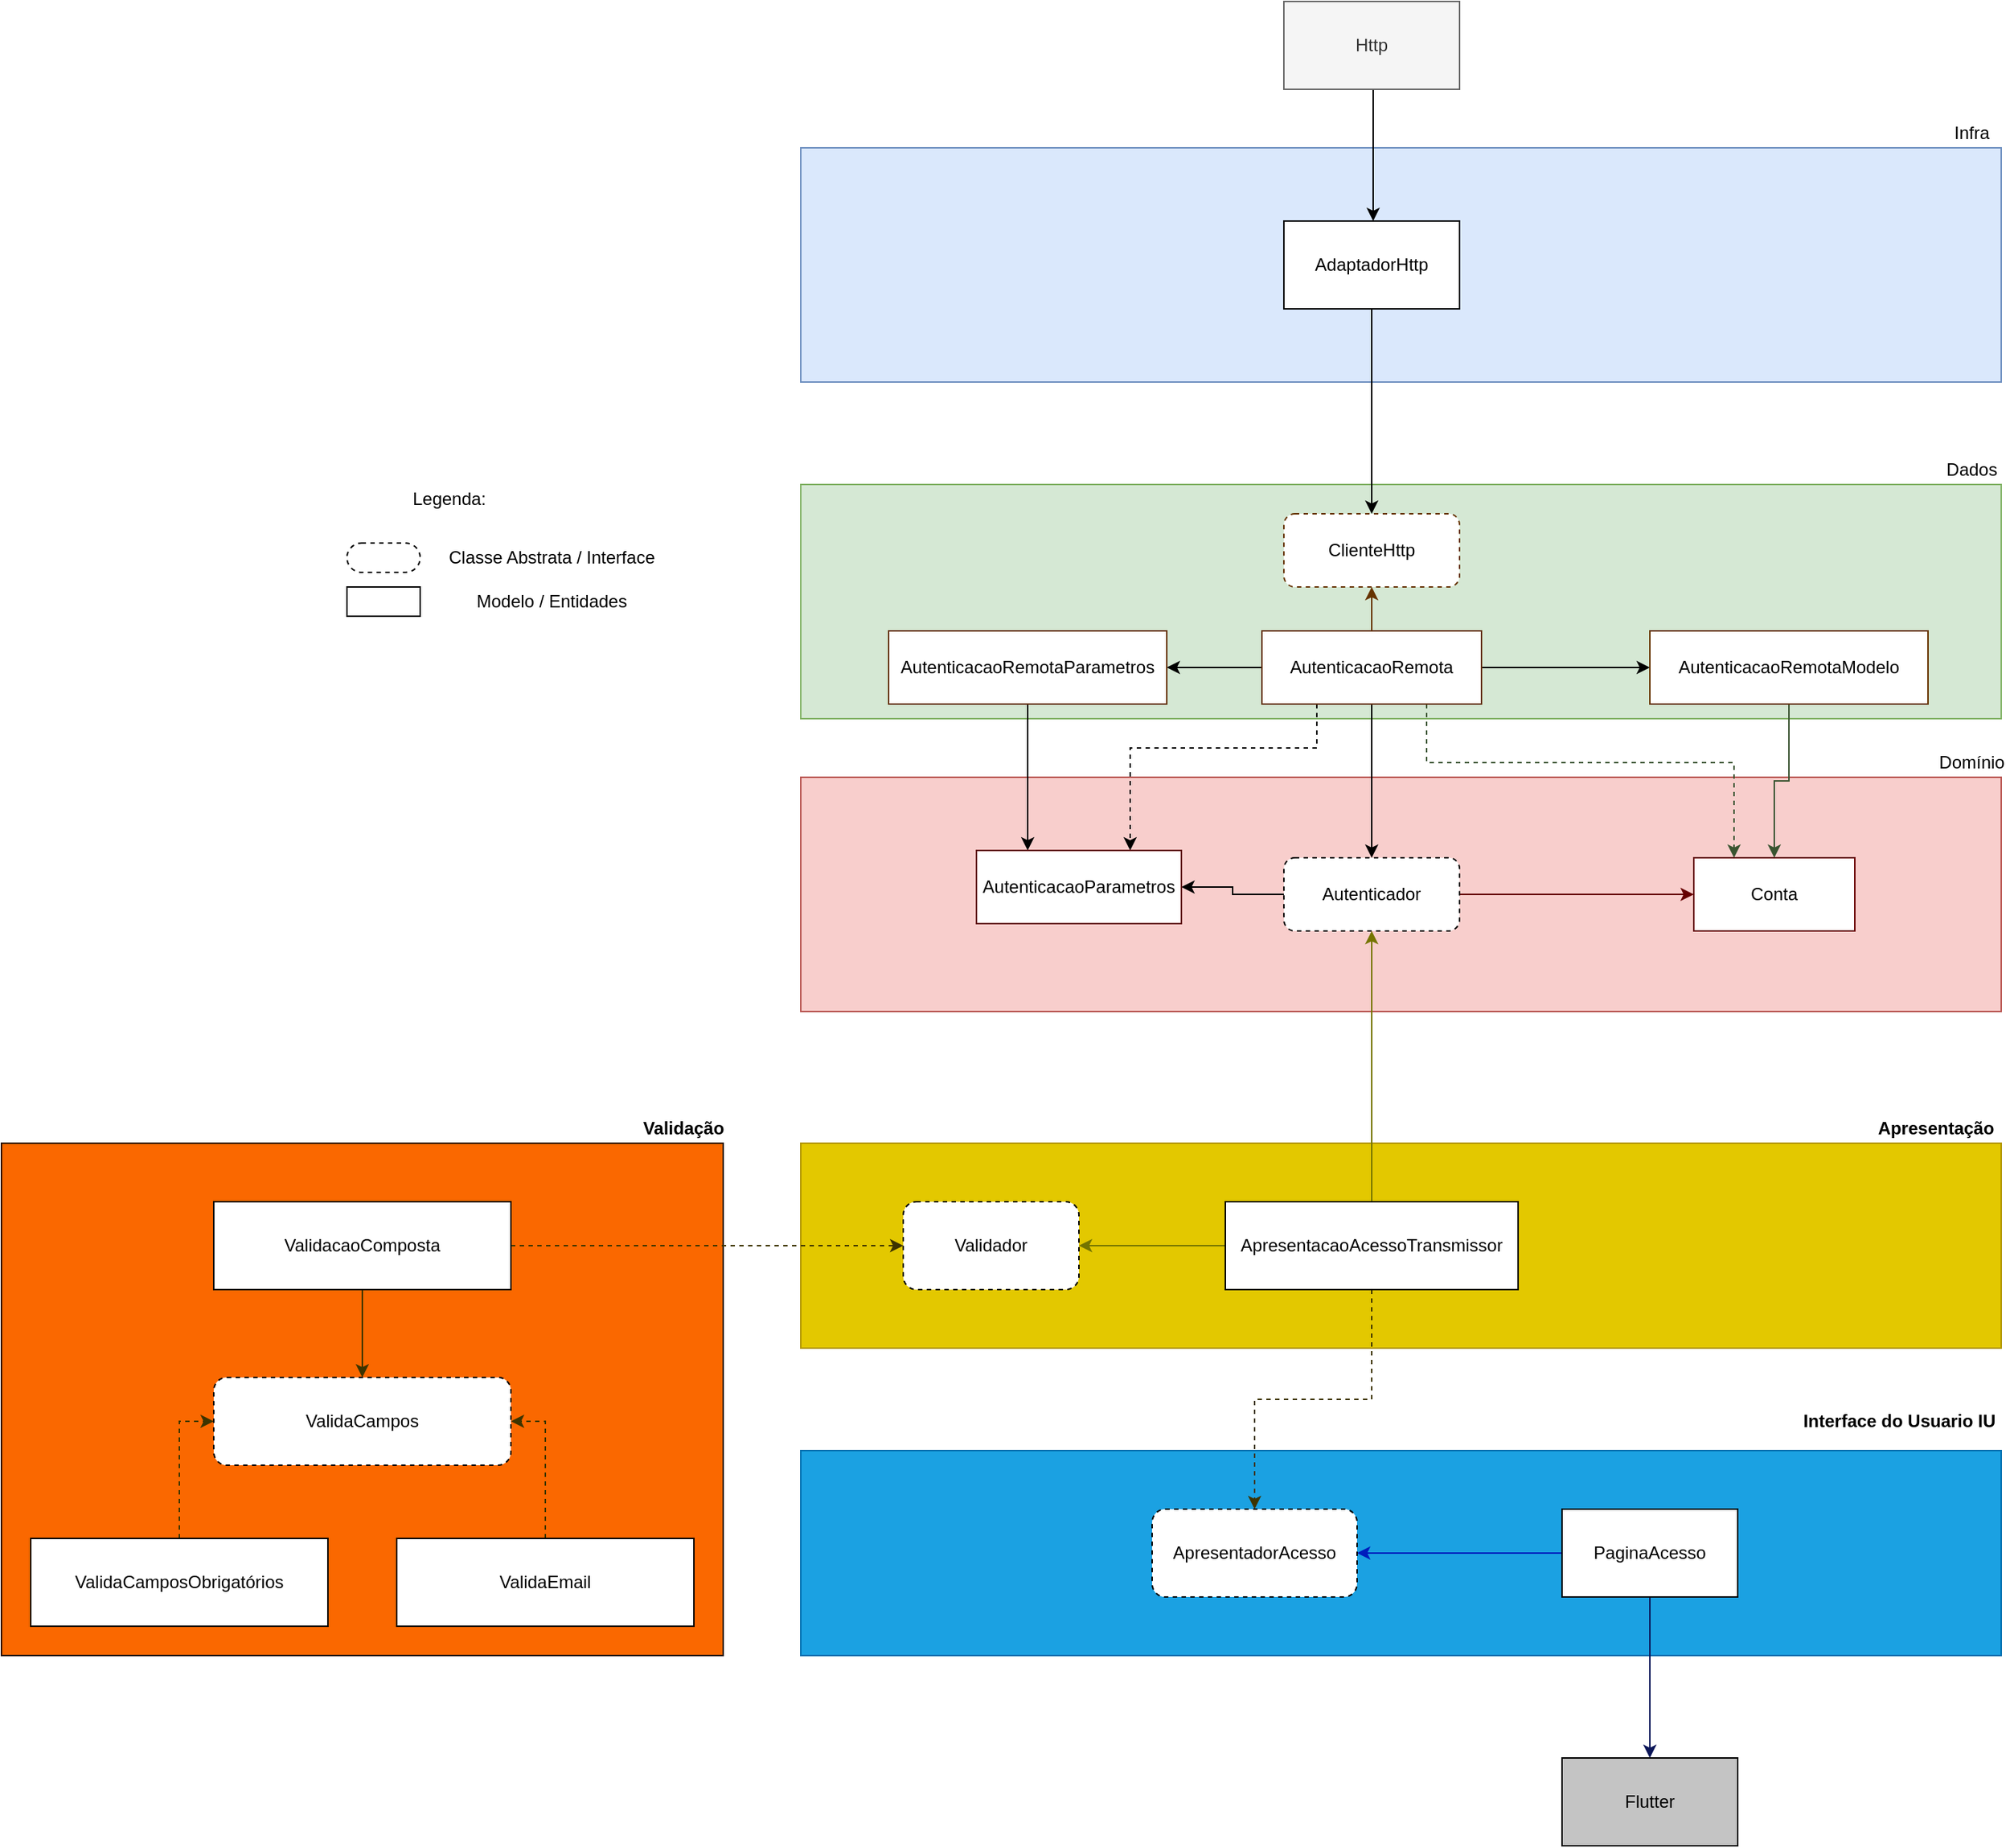 <mxfile version="14.9.6" type="device" pages="2"><diagram id="-bbJJGRPxOJt1-t5jsVp" name="Acesso"><mxGraphModel dx="2040" dy="1133" grid="0" gridSize="10" guides="1" tooltips="1" connect="1" arrows="1" fold="1" page="0" pageScale="1" pageWidth="827" pageHeight="1169" background="#FFFFFF" math="0" shadow="0"><root><mxCell id="0"/><mxCell id="1" parent="0"/><mxCell id="5rnnDhxkC4u2PqNywNhu-6" value="" style="whiteSpace=wrap;html=1;rounded=0;fontSize=12;fillColor=#fa6800;fontColor=#000000;perimeterSpacing=1;strokeColor=#2B0C00;labelBorderColor=#000000;" vertex="1" parent="1"><mxGeometry x="-536" y="440" width="493" height="350" as="geometry"/></mxCell><mxCell id="UwhH6ctMZS8l2nbzUYeM-2" value="" style="rounded=0;whiteSpace=wrap;html=1;fillColor=#f8cecc;strokeColor=#b85450;labelBorderColor=none;" parent="1" vertex="1"><mxGeometry x="10" y="190" width="820" height="160" as="geometry"/></mxCell><mxCell id="UwhH6ctMZS8l2nbzUYeM-15" value="" style="edgeStyle=orthogonalEdgeStyle;rounded=0;orthogonalLoop=1;jettySize=auto;html=1;fillColor=#f8cecc;strokeColor=#660000;" parent="1" source="UwhH6ctMZS8l2nbzUYeM-1" target="UwhH6ctMZS8l2nbzUYeM-10" edge="1"><mxGeometry relative="1" as="geometry"/></mxCell><mxCell id="7zhD6zq6-r8EvPoiKC4T-30" value="" style="edgeStyle=orthogonalEdgeStyle;rounded=0;orthogonalLoop=1;jettySize=auto;html=1;" parent="1" source="UwhH6ctMZS8l2nbzUYeM-1" target="7zhD6zq6-r8EvPoiKC4T-16" edge="1"><mxGeometry relative="1" as="geometry"/></mxCell><mxCell id="UwhH6ctMZS8l2nbzUYeM-1" value="Autenticador" style="rounded=1;whiteSpace=wrap;html=1;dashed=1;" parent="1" vertex="1"><mxGeometry x="340" y="245" width="120" height="50" as="geometry"/></mxCell><mxCell id="UwhH6ctMZS8l2nbzUYeM-3" value="Domínio" style="text;html=1;strokeColor=none;fillColor=none;align=center;verticalAlign=middle;whiteSpace=wrap;rounded=0;" parent="1" vertex="1"><mxGeometry x="790" y="170" width="40" height="20" as="geometry"/></mxCell><mxCell id="UwhH6ctMZS8l2nbzUYeM-5" value="Classe Abstrata / Interface" style="text;html=1;strokeColor=none;fillColor=none;align=center;verticalAlign=middle;whiteSpace=wrap;rounded=0;" parent="1" vertex="1"><mxGeometry x="-250" y="40" width="180" as="geometry"/></mxCell><mxCell id="UwhH6ctMZS8l2nbzUYeM-7" value="Legenda:" style="text;html=1;strokeColor=none;fillColor=none;align=center;verticalAlign=middle;whiteSpace=wrap;rounded=0;" parent="1" vertex="1"><mxGeometry x="-250" y="-10" width="40" height="20" as="geometry"/></mxCell><mxCell id="UwhH6ctMZS8l2nbzUYeM-8" value="" style="rounded=1;whiteSpace=wrap;html=1;dashed=1;arcSize=50;" parent="1" vertex="1"><mxGeometry x="-300" y="30" width="50" height="20" as="geometry"/></mxCell><mxCell id="UwhH6ctMZS8l2nbzUYeM-10" value="Conta" style="rounded=0;whiteSpace=wrap;html=1;strokeColor=#660000;" parent="1" vertex="1"><mxGeometry x="620" y="245" width="110" height="50" as="geometry"/></mxCell><mxCell id="UwhH6ctMZS8l2nbzUYeM-12" value="" style="rounded=0;whiteSpace=wrap;html=1;arcSize=50;" parent="1" vertex="1"><mxGeometry x="-300" y="60" width="50" height="20" as="geometry"/></mxCell><mxCell id="UwhH6ctMZS8l2nbzUYeM-13" value="Modelo / Entidades" style="text;html=1;strokeColor=none;fillColor=none;align=center;verticalAlign=middle;whiteSpace=wrap;rounded=0;" parent="1" vertex="1"><mxGeometry x="-250" y="70" width="180" as="geometry"/></mxCell><mxCell id="UwhH6ctMZS8l2nbzUYeM-19" value="" style="rounded=0;whiteSpace=wrap;html=1;fillColor=#d5e8d4;strokeColor=#82b366;" parent="1" vertex="1"><mxGeometry x="10" y="-10" width="820" height="160" as="geometry"/></mxCell><mxCell id="UwhH6ctMZS8l2nbzUYeM-22" value="Dados" style="text;html=1;strokeColor=none;fillColor=none;align=center;verticalAlign=middle;whiteSpace=wrap;rounded=0;" parent="1" vertex="1"><mxGeometry x="790" y="-30" width="40" height="20" as="geometry"/></mxCell><mxCell id="UwhH6ctMZS8l2nbzUYeM-42" style="edgeStyle=orthogonalEdgeStyle;rounded=0;orthogonalLoop=1;jettySize=auto;html=1;exitX=0.5;exitY=0;exitDx=0;exitDy=0;entryX=0.5;entryY=1;entryDx=0;entryDy=0;strokeColor=#663300;" parent="1" source="UwhH6ctMZS8l2nbzUYeM-23" target="UwhH6ctMZS8l2nbzUYeM-38" edge="1"><mxGeometry relative="1" as="geometry"/></mxCell><mxCell id="7zhD6zq6-r8EvPoiKC4T-9" style="edgeStyle=orthogonalEdgeStyle;rounded=0;orthogonalLoop=1;jettySize=auto;html=1;" parent="1" source="UwhH6ctMZS8l2nbzUYeM-23" target="7zhD6zq6-r8EvPoiKC4T-3" edge="1"><mxGeometry relative="1" as="geometry"/></mxCell><mxCell id="7zhD6zq6-r8EvPoiKC4T-13" style="edgeStyle=orthogonalEdgeStyle;rounded=0;orthogonalLoop=1;jettySize=auto;html=1;" parent="1" source="UwhH6ctMZS8l2nbzUYeM-23" target="7zhD6zq6-r8EvPoiKC4T-4" edge="1"><mxGeometry relative="1" as="geometry"/></mxCell><mxCell id="7zhD6zq6-r8EvPoiKC4T-20" style="edgeStyle=orthogonalEdgeStyle;rounded=0;orthogonalLoop=1;jettySize=auto;html=1;exitX=0.5;exitY=1;exitDx=0;exitDy=0;" parent="1" source="UwhH6ctMZS8l2nbzUYeM-23" target="UwhH6ctMZS8l2nbzUYeM-1" edge="1"><mxGeometry relative="1" as="geometry"/></mxCell><mxCell id="7zhD6zq6-r8EvPoiKC4T-38" style="edgeStyle=orthogonalEdgeStyle;rounded=0;orthogonalLoop=1;jettySize=auto;html=1;exitX=0.25;exitY=1;exitDx=0;exitDy=0;entryX=0.75;entryY=0;entryDx=0;entryDy=0;dashed=1;" parent="1" source="UwhH6ctMZS8l2nbzUYeM-23" target="7zhD6zq6-r8EvPoiKC4T-16" edge="1"><mxGeometry relative="1" as="geometry"><Array as="points"><mxPoint x="363" y="170"/><mxPoint x="235" y="170"/></Array></mxGeometry></mxCell><mxCell id="Z8HJeur-uWIIA_DgqLQY-16" style="edgeStyle=orthogonalEdgeStyle;rounded=0;orthogonalLoop=1;jettySize=auto;html=1;exitX=0.75;exitY=1;exitDx=0;exitDy=0;entryX=0.25;entryY=0;entryDx=0;entryDy=0;dashed=1;fillColor=#6d8764;strokeColor=#3A5431;" edge="1" parent="1" source="UwhH6ctMZS8l2nbzUYeM-23" target="UwhH6ctMZS8l2nbzUYeM-10"><mxGeometry relative="1" as="geometry"><Array as="points"><mxPoint x="438" y="180"/><mxPoint x="648" y="180"/></Array></mxGeometry></mxCell><mxCell id="UwhH6ctMZS8l2nbzUYeM-23" value="AutenticacaoRemota" style="rounded=0;whiteSpace=wrap;html=1;strokeColor=#663300;" parent="1" vertex="1"><mxGeometry x="325" y="90" width="150" height="50" as="geometry"/></mxCell><mxCell id="UwhH6ctMZS8l2nbzUYeM-38" value="" style="rounded=1;whiteSpace=wrap;html=1;strokeColor=#663300;dashed=1;fillColor=#FFFFFF;" parent="1" vertex="1"><mxGeometry x="340" y="10" width="120" height="50" as="geometry"/></mxCell><mxCell id="UwhH6ctMZS8l2nbzUYeM-41" value="ClienteHttp" style="text;html=1;strokeColor=none;fillColor=none;align=center;verticalAlign=middle;whiteSpace=wrap;rounded=0;" parent="1" vertex="1"><mxGeometry x="380" y="25" width="40" height="20" as="geometry"/></mxCell><mxCell id="7zhD6zq6-r8EvPoiKC4T-36" style="edgeStyle=orthogonalEdgeStyle;rounded=0;orthogonalLoop=1;jettySize=auto;html=1;exitX=0.5;exitY=1;exitDx=0;exitDy=0;entryX=0.25;entryY=0;entryDx=0;entryDy=0;" parent="1" source="7zhD6zq6-r8EvPoiKC4T-3" target="7zhD6zq6-r8EvPoiKC4T-16" edge="1"><mxGeometry relative="1" as="geometry"/></mxCell><mxCell id="7zhD6zq6-r8EvPoiKC4T-3" value="AutenticacaoRemotaParametros" style="rounded=0;whiteSpace=wrap;html=1;strokeColor=#663300;" parent="1" vertex="1"><mxGeometry x="70" y="90" width="190" height="50" as="geometry"/></mxCell><mxCell id="Z8HJeur-uWIIA_DgqLQY-17" style="edgeStyle=orthogonalEdgeStyle;rounded=0;orthogonalLoop=1;jettySize=auto;html=1;exitX=0.5;exitY=1;exitDx=0;exitDy=0;fillColor=#6d8764;strokeColor=#3A5431;" edge="1" parent="1" source="7zhD6zq6-r8EvPoiKC4T-4" target="UwhH6ctMZS8l2nbzUYeM-10"><mxGeometry relative="1" as="geometry"/></mxCell><mxCell id="7zhD6zq6-r8EvPoiKC4T-4" value="AutenticacaoRemotaModelo" style="rounded=0;whiteSpace=wrap;html=1;strokeColor=#663300;" parent="1" vertex="1"><mxGeometry x="590" y="90" width="190" height="50" as="geometry"/></mxCell><mxCell id="7zhD6zq6-r8EvPoiKC4T-16" value="AutenticacaoParametros" style="rounded=0;whiteSpace=wrap;html=1;strokeColor=#660000;" parent="1" vertex="1"><mxGeometry x="130" y="240" width="140" height="50" as="geometry"/></mxCell><mxCell id="Z8HJeur-uWIIA_DgqLQY-1" value="" style="rounded=0;whiteSpace=wrap;html=1;fillColor=#dae8fc;strokeColor=#6c8ebf;" vertex="1" parent="1"><mxGeometry x="10" y="-240" width="820" height="160" as="geometry"/></mxCell><mxCell id="Z8HJeur-uWIIA_DgqLQY-6" style="edgeStyle=orthogonalEdgeStyle;rounded=0;orthogonalLoop=1;jettySize=auto;html=1;entryX=0.5;entryY=0;entryDx=0;entryDy=0;" edge="1" parent="1" source="Z8HJeur-uWIIA_DgqLQY-3" target="UwhH6ctMZS8l2nbzUYeM-38"><mxGeometry relative="1" as="geometry"/></mxCell><mxCell id="Z8HJeur-uWIIA_DgqLQY-3" value="AdaptadorHttp" style="rounded=0;whiteSpace=wrap;html=1;" vertex="1" parent="1"><mxGeometry x="340" y="-190" width="120" height="60" as="geometry"/></mxCell><mxCell id="Z8HJeur-uWIIA_DgqLQY-5" value="Infra" style="text;html=1;strokeColor=none;fillColor=none;align=center;verticalAlign=middle;whiteSpace=wrap;rounded=0;" vertex="1" parent="1"><mxGeometry x="790" y="-260" width="40" height="20" as="geometry"/></mxCell><mxCell id="Z8HJeur-uWIIA_DgqLQY-8" value="" style="edgeStyle=orthogonalEdgeStyle;rounded=0;orthogonalLoop=1;jettySize=auto;html=1;" edge="1" parent="1"><mxGeometry relative="1" as="geometry"><mxPoint x="401" y="-280" as="sourcePoint"/><mxPoint x="401" y="-190" as="targetPoint"/><Array as="points"><mxPoint x="401" y="-250"/><mxPoint x="401" y="-250"/></Array></mxGeometry></mxCell><mxCell id="Z8HJeur-uWIIA_DgqLQY-7" value="Http" style="whiteSpace=wrap;html=1;fillColor=#f5f5f5;strokeColor=#666666;fontColor=#333333;" vertex="1" parent="1"><mxGeometry x="340" y="-340" width="120" height="60" as="geometry"/></mxCell><mxCell id="Z8HJeur-uWIIA_DgqLQY-9" value="" style="rounded=0;whiteSpace=wrap;html=1;fillColor=#e3c800;strokeColor=#B09500;fontColor=#000000;labelBorderColor=#000000;" vertex="1" parent="1"><mxGeometry x="10" y="440" width="820" height="140" as="geometry"/></mxCell><mxCell id="Z8HJeur-uWIIA_DgqLQY-10" value="" style="rounded=0;whiteSpace=wrap;html=1;fillColor=#1ba1e2;strokeColor=#006EAF;fontColor=#ffffff;labelBorderColor=#000A14;" vertex="1" parent="1"><mxGeometry x="10" y="650" width="820" height="140" as="geometry"/></mxCell><mxCell id="Z8HJeur-uWIIA_DgqLQY-37" style="edgeStyle=orthogonalEdgeStyle;rounded=0;orthogonalLoop=1;jettySize=auto;html=1;strokeColor=#757500;" edge="1" parent="1" source="Z8HJeur-uWIIA_DgqLQY-12" target="UwhH6ctMZS8l2nbzUYeM-1"><mxGeometry relative="1" as="geometry"/></mxCell><mxCell id="Z8HJeur-uWIIA_DgqLQY-38" value="" style="edgeStyle=orthogonalEdgeStyle;rounded=0;orthogonalLoop=1;jettySize=auto;html=1;strokeColor=#757500;" edge="1" parent="1" source="Z8HJeur-uWIIA_DgqLQY-12" target="Z8HJeur-uWIIA_DgqLQY-15"><mxGeometry relative="1" as="geometry"/></mxCell><mxCell id="5rnnDhxkC4u2PqNywNhu-3" style="edgeStyle=orthogonalEdgeStyle;rounded=0;orthogonalLoop=1;jettySize=auto;html=1;fontSize=12;fillColor=#e3c800;dashed=1;strokeColor=#3D3400;" edge="1" parent="1" source="Z8HJeur-uWIIA_DgqLQY-12" target="5rnnDhxkC4u2PqNywNhu-2"><mxGeometry relative="1" as="geometry"/></mxCell><mxCell id="Z8HJeur-uWIIA_DgqLQY-12" value="ApresentacaoAcessoTransmissor" style="rounded=0;whiteSpace=wrap;html=1;" vertex="1" parent="1"><mxGeometry x="300" y="480" width="200" height="60" as="geometry"/></mxCell><mxCell id="Z8HJeur-uWIIA_DgqLQY-13" value="Apresentação" style="text;html=1;align=center;verticalAlign=middle;resizable=0;points=[];autosize=1;strokeColor=none;fontStyle=1" vertex="1" parent="1"><mxGeometry x="740" y="420" width="90" height="20" as="geometry"/></mxCell><mxCell id="Z8HJeur-uWIIA_DgqLQY-15" value="Validador" style="rounded=1;whiteSpace=wrap;html=1;dashed=1;" vertex="1" parent="1"><mxGeometry x="80" y="480" width="120" height="60" as="geometry"/></mxCell><mxCell id="Z8HJeur-uWIIA_DgqLQY-19" value="Interface do Usuario IU" style="text;html=1;align=center;verticalAlign=middle;resizable=0;points=[];autosize=1;strokeColor=none;fontStyle=1" vertex="1" parent="1"><mxGeometry x="685" y="620" width="150" height="20" as="geometry"/></mxCell><mxCell id="5rnnDhxkC4u2PqNywNhu-13" style="edgeStyle=orthogonalEdgeStyle;rounded=0;orthogonalLoop=1;jettySize=auto;html=1;entryX=0;entryY=0.5;entryDx=0;entryDy=0;fontSize=12;strokeColor=#3D3400;dashed=1;" edge="1" parent="1" source="Z8HJeur-uWIIA_DgqLQY-21" target="5rnnDhxkC4u2PqNywNhu-8"><mxGeometry relative="1" as="geometry"/></mxCell><mxCell id="Z8HJeur-uWIIA_DgqLQY-21" value="ValidaCamposObrigatórios" style="rounded=0;whiteSpace=wrap;html=1;fillColor=#FFFFFF;" vertex="1" parent="1"><mxGeometry x="-516" y="710" width="203" height="60" as="geometry"/></mxCell><mxCell id="5rnnDhxkC4u2PqNywNhu-12" style="edgeStyle=orthogonalEdgeStyle;rounded=0;orthogonalLoop=1;jettySize=auto;html=1;entryX=1;entryY=0.5;entryDx=0;entryDy=0;fontSize=12;strokeColor=#3D3400;dashed=1;" edge="1" parent="1" source="Z8HJeur-uWIIA_DgqLQY-22" target="5rnnDhxkC4u2PqNywNhu-8"><mxGeometry relative="1" as="geometry"/></mxCell><mxCell id="Z8HJeur-uWIIA_DgqLQY-22" value="ValidaEmail" style="rounded=0;whiteSpace=wrap;html=1;fillColor=#FFFFFF;" vertex="1" parent="1"><mxGeometry x="-266" y="710" width="203" height="60" as="geometry"/></mxCell><mxCell id="5rnnDhxkC4u2PqNywNhu-9" style="edgeStyle=orthogonalEdgeStyle;rounded=0;orthogonalLoop=1;jettySize=auto;html=1;entryX=0;entryY=0.5;entryDx=0;entryDy=0;fontSize=12;strokeColor=#3D3400;dashed=1;" edge="1" parent="1" source="Z8HJeur-uWIIA_DgqLQY-23" target="Z8HJeur-uWIIA_DgqLQY-15"><mxGeometry relative="1" as="geometry"/></mxCell><mxCell id="5rnnDhxkC4u2PqNywNhu-11" style="edgeStyle=orthogonalEdgeStyle;rounded=0;orthogonalLoop=1;jettySize=auto;html=1;fontSize=12;strokeColor=#3D3400;" edge="1" parent="1" source="Z8HJeur-uWIIA_DgqLQY-23" target="5rnnDhxkC4u2PqNywNhu-8"><mxGeometry relative="1" as="geometry"/></mxCell><mxCell id="Z8HJeur-uWIIA_DgqLQY-23" value="ValidacaoComposta" style="rounded=0;whiteSpace=wrap;html=1;fillColor=#FFFFFF;" vertex="1" parent="1"><mxGeometry x="-391" y="480" width="203" height="60" as="geometry"/></mxCell><mxCell id="Z8HJeur-uWIIA_DgqLQY-35" style="edgeStyle=orthogonalEdgeStyle;rounded=0;orthogonalLoop=1;jettySize=auto;html=1;strokeColor=#0C1759;" edge="1" parent="1" source="Z8HJeur-uWIIA_DgqLQY-30" target="Z8HJeur-uWIIA_DgqLQY-33"><mxGeometry relative="1" as="geometry"/></mxCell><mxCell id="5rnnDhxkC4u2PqNywNhu-4" style="edgeStyle=orthogonalEdgeStyle;rounded=0;orthogonalLoop=1;jettySize=auto;html=1;entryX=1;entryY=0.5;entryDx=0;entryDy=0;fontSize=12;strokeColor=#001DBC;fillColor=#0050ef;" edge="1" parent="1" source="Z8HJeur-uWIIA_DgqLQY-30" target="5rnnDhxkC4u2PqNywNhu-2"><mxGeometry relative="1" as="geometry"/></mxCell><mxCell id="Z8HJeur-uWIIA_DgqLQY-30" value="PaginaAcesso" style="rounded=0;whiteSpace=wrap;html=1;fillColor=#FFFFFF;" vertex="1" parent="1"><mxGeometry x="530" y="690" width="120" height="60" as="geometry"/></mxCell><mxCell id="Z8HJeur-uWIIA_DgqLQY-33" value="Flutter" style="rounded=0;whiteSpace=wrap;html=1;fillColor=#C4C4C4;" vertex="1" parent="1"><mxGeometry x="530" y="860" width="120" height="60" as="geometry"/></mxCell><mxCell id="Z8HJeur-uWIIA_DgqLQY-36" value="Validação" style="text;html=1;strokeColor=none;fillColor=none;align=center;verticalAlign=middle;whiteSpace=wrap;rounded=0;fontStyle=1" vertex="1" parent="1"><mxGeometry x="-90" y="420" width="40" height="20" as="geometry"/></mxCell><mxCell id="5rnnDhxkC4u2PqNywNhu-2" value="ApresentadorAcesso" style="rounded=1;whiteSpace=wrap;html=1;dashed=1;" vertex="1" parent="1"><mxGeometry x="250" y="690" width="140" height="60" as="geometry"/></mxCell><mxCell id="5rnnDhxkC4u2PqNywNhu-8" value="ValidaCampos" style="rounded=1;whiteSpace=wrap;html=1;fillColor=#FFFFFF;dashed=1;" vertex="1" parent="1"><mxGeometry x="-391" y="600" width="203" height="60" as="geometry"/></mxCell></root></mxGraphModel></diagram><diagram id="ycyN1SMtloZr0cbZOVLn" name="Pad. Proj IU"><mxGraphModel dx="868" dy="513" grid="1" gridSize="10" guides="1" tooltips="1" connect="1" arrows="1" fold="1" page="1" pageScale="1" pageWidth="850" pageHeight="1100" math="0" shadow="0"><root><mxCell id="uQr1lxOckWPUnEs-vN7R-0"/><mxCell id="uQr1lxOckWPUnEs-vN7R-1" parent="uQr1lxOckWPUnEs-vN7R-0"/><mxCell id="uQr1lxOckWPUnEs-vN7R-2" value="&lt;b&gt;&lt;font style=&quot;font-size: 12px&quot;&gt;MVC&lt;/font&gt;&lt;/b&gt;" style="whiteSpace=wrap;html=1;fillColor=#FF6666;rounded=0;" vertex="1" parent="uQr1lxOckWPUnEs-vN7R-1"><mxGeometry x="130" y="30" width="600" height="160" as="geometry"/></mxCell><mxCell id="uQr1lxOckWPUnEs-vN7R-13" style="edgeStyle=orthogonalEdgeStyle;rounded=0;orthogonalLoop=1;jettySize=auto;html=1;exitX=1;exitY=0.25;exitDx=0;exitDy=0;entryX=0;entryY=0.25;entryDx=0;entryDy=0;strokeColor=#000000;" edge="1" parent="uQr1lxOckWPUnEs-vN7R-1" source="uQr1lxOckWPUnEs-vN7R-3" target="uQr1lxOckWPUnEs-vN7R-6"><mxGeometry relative="1" as="geometry"/></mxCell><mxCell id="uQr1lxOckWPUnEs-vN7R-17" style="edgeStyle=orthogonalEdgeStyle;rounded=0;orthogonalLoop=1;jettySize=auto;html=1;exitX=0;exitY=0.75;exitDx=0;exitDy=0;entryX=1;entryY=0.75;entryDx=0;entryDy=0;strokeColor=#000000;" edge="1" parent="uQr1lxOckWPUnEs-vN7R-1" source="uQr1lxOckWPUnEs-vN7R-3" target="uQr1lxOckWPUnEs-vN7R-4"><mxGeometry relative="1" as="geometry"/></mxCell><mxCell id="uQr1lxOckWPUnEs-vN7R-3" value="Controller" style="rounded=0;whiteSpace=wrap;html=1;fillColor=#FFFFFF;" vertex="1" parent="uQr1lxOckWPUnEs-vN7R-1"><mxGeometry x="370" y="100" width="120" height="60" as="geometry"/></mxCell><mxCell id="uQr1lxOckWPUnEs-vN7R-10" style="edgeStyle=orthogonalEdgeStyle;rounded=0;orthogonalLoop=1;jettySize=auto;html=1;exitX=1;exitY=0.25;exitDx=0;exitDy=0;entryX=0;entryY=0.25;entryDx=0;entryDy=0;dashed=1;" edge="1" parent="uQr1lxOckWPUnEs-vN7R-1" source="uQr1lxOckWPUnEs-vN7R-4" target="uQr1lxOckWPUnEs-vN7R-3"><mxGeometry relative="1" as="geometry"/></mxCell><mxCell id="uQr1lxOckWPUnEs-vN7R-4" value="Model" style="rounded=0;whiteSpace=wrap;html=1;fillColor=#FFFFFF;" vertex="1" parent="uQr1lxOckWPUnEs-vN7R-1"><mxGeometry x="180" y="100" width="120" height="60" as="geometry"/></mxCell><mxCell id="uQr1lxOckWPUnEs-vN7R-14" style="edgeStyle=orthogonalEdgeStyle;rounded=0;orthogonalLoop=1;jettySize=auto;html=1;exitX=0;exitY=0.75;exitDx=0;exitDy=0;entryX=1;entryY=0.75;entryDx=0;entryDy=0;strokeColor=#000000;" edge="1" parent="uQr1lxOckWPUnEs-vN7R-1" source="uQr1lxOckWPUnEs-vN7R-6" target="uQr1lxOckWPUnEs-vN7R-3"><mxGeometry relative="1" as="geometry"/></mxCell><mxCell id="uQr1lxOckWPUnEs-vN7R-6" value="View" style="rounded=0;whiteSpace=wrap;html=1;fillColor=#FFFFFF;" vertex="1" parent="uQr1lxOckWPUnEs-vN7R-1"><mxGeometry x="560" y="100" width="120" height="60" as="geometry"/></mxCell><mxCell id="uQr1lxOckWPUnEs-vN7R-8" value="&lt;b&gt;&lt;font style=&quot;font-size: 20px&quot;&gt;MVC&lt;/font&gt;&lt;/b&gt;" style="text;html=1;strokeColor=none;fillColor=none;align=center;verticalAlign=middle;whiteSpace=wrap;rounded=0;" vertex="1" parent="uQr1lxOckWPUnEs-vN7R-1"><mxGeometry x="410" y="40" width="40" height="20" as="geometry"/></mxCell><mxCell id="uQr1lxOckWPUnEs-vN7R-18" value="response" style="text;html=1;align=center;verticalAlign=middle;resizable=0;points=[];autosize=1;strokeColor=none;" vertex="1" parent="uQr1lxOckWPUnEs-vN7R-1"><mxGeometry x="305" y="90" width="60" height="20" as="geometry"/></mxCell><mxCell id="uQr1lxOckWPUnEs-vN7R-19" value="request" style="text;html=1;align=center;verticalAlign=middle;resizable=0;points=[];autosize=1;strokeColor=none;" vertex="1" parent="uQr1lxOckWPUnEs-vN7R-1"><mxGeometry x="306" y="150" width="60" height="20" as="geometry"/></mxCell><mxCell id="uQr1lxOckWPUnEs-vN7R-20" value="update" style="text;html=1;align=center;verticalAlign=middle;resizable=0;points=[];autosize=1;strokeColor=none;" vertex="1" parent="uQr1lxOckWPUnEs-vN7R-1"><mxGeometry x="500" y="90" width="50" height="20" as="geometry"/></mxCell><mxCell id="uQr1lxOckWPUnEs-vN7R-22" value="event" style="text;html=1;align=center;verticalAlign=middle;resizable=0;points=[];autosize=1;strokeColor=none;" vertex="1" parent="uQr1lxOckWPUnEs-vN7R-1"><mxGeometry x="505" y="150" width="40" height="20" as="geometry"/></mxCell><mxCell id="uQr1lxOckWPUnEs-vN7R-24" value="" style="rounded=0;whiteSpace=wrap;html=1;fillColor=#B3FF66;" vertex="1" parent="uQr1lxOckWPUnEs-vN7R-1"><mxGeometry x="130" y="250" width="600" height="290" as="geometry"/></mxCell><mxCell id="uQr1lxOckWPUnEs-vN7R-25" value="MVVM" style="text;html=1;align=center;verticalAlign=middle;resizable=0;points=[];autosize=1;strokeColor=none;fontStyle=1;fontSize=20;" vertex="1" parent="uQr1lxOckWPUnEs-vN7R-1"><mxGeometry x="390" y="265" width="80" height="30" as="geometry"/></mxCell><mxCell id="uQr1lxOckWPUnEs-vN7R-32" style="edgeStyle=orthogonalEdgeStyle;rounded=0;orthogonalLoop=1;jettySize=auto;html=1;exitX=1;exitY=0.25;exitDx=0;exitDy=0;entryX=0;entryY=0.25;entryDx=0;entryDy=0;dashed=1;fontSize=20;strokeColor=#000000;" edge="1" parent="uQr1lxOckWPUnEs-vN7R-1" source="uQr1lxOckWPUnEs-vN7R-26" target="uQr1lxOckWPUnEs-vN7R-28"><mxGeometry relative="1" as="geometry"/></mxCell><mxCell id="uQr1lxOckWPUnEs-vN7R-40" style="edgeStyle=orthogonalEdgeStyle;rounded=0;orthogonalLoop=1;jettySize=auto;html=1;exitX=0;exitY=0.75;exitDx=0;exitDy=0;entryX=1;entryY=0.75;entryDx=0;entryDy=0;fontSize=12;strokeColor=#000000;" edge="1" parent="uQr1lxOckWPUnEs-vN7R-1" source="uQr1lxOckWPUnEs-vN7R-26" target="uQr1lxOckWPUnEs-vN7R-27"><mxGeometry relative="1" as="geometry"/></mxCell><mxCell id="uQr1lxOckWPUnEs-vN7R-26" value="&lt;font style=&quot;font-size: 12px&quot;&gt;ViewModel&lt;/font&gt;" style="rounded=0;whiteSpace=wrap;html=1;fontSize=20;fillColor=#FFFFFF;" vertex="1" parent="uQr1lxOckWPUnEs-vN7R-1"><mxGeometry x="370" y="440" width="120" height="60" as="geometry"/></mxCell><mxCell id="uQr1lxOckWPUnEs-vN7R-35" style="edgeStyle=orthogonalEdgeStyle;rounded=0;orthogonalLoop=1;jettySize=auto;html=1;exitX=1;exitY=0.25;exitDx=0;exitDy=0;entryX=0;entryY=0.25;entryDx=0;entryDy=0;fontSize=12;strokeColor=#000000;dashed=1;" edge="1" parent="uQr1lxOckWPUnEs-vN7R-1" source="uQr1lxOckWPUnEs-vN7R-27" target="uQr1lxOckWPUnEs-vN7R-26"><mxGeometry relative="1" as="geometry"/></mxCell><mxCell id="uQr1lxOckWPUnEs-vN7R-27" value="&lt;font style=&quot;font-size: 12px&quot;&gt;Model&lt;/font&gt;" style="rounded=0;whiteSpace=wrap;html=1;fontSize=20;fillColor=#FFFFFF;" vertex="1" parent="uQr1lxOckWPUnEs-vN7R-1"><mxGeometry x="170" y="440" width="120" height="60" as="geometry"/></mxCell><mxCell id="uQr1lxOckWPUnEs-vN7R-41" style="edgeStyle=orthogonalEdgeStyle;rounded=0;orthogonalLoop=1;jettySize=auto;html=1;exitX=0;exitY=0.75;exitDx=0;exitDy=0;entryX=1;entryY=0.75;entryDx=0;entryDy=0;fontSize=12;strokeColor=#000000;dashed=1;" edge="1" parent="uQr1lxOckWPUnEs-vN7R-1" source="uQr1lxOckWPUnEs-vN7R-28" target="uQr1lxOckWPUnEs-vN7R-26"><mxGeometry relative="1" as="geometry"/></mxCell><mxCell id="uQr1lxOckWPUnEs-vN7R-28" value="&lt;font style=&quot;font-size: 12px&quot;&gt;View&lt;/font&gt;" style="rounded=0;whiteSpace=wrap;html=1;fontSize=20;fillColor=#FFFFFF;" vertex="1" parent="uQr1lxOckWPUnEs-vN7R-1"><mxGeometry x="560" y="440" width="120" height="60" as="geometry"/></mxCell><mxCell id="uQr1lxOckWPUnEs-vN7R-31" style="edgeStyle=orthogonalEdgeStyle;rounded=0;orthogonalLoop=1;jettySize=auto;html=1;exitX=1;exitY=0.5;exitDx=0;exitDy=0;entryX=0.5;entryY=0;entryDx=0;entryDy=0;fontSize=20;strokeColor=#000000;" edge="1" parent="uQr1lxOckWPUnEs-vN7R-1" source="uQr1lxOckWPUnEs-vN7R-29" target="uQr1lxOckWPUnEs-vN7R-28"><mxGeometry relative="1" as="geometry"/></mxCell><mxCell id="uQr1lxOckWPUnEs-vN7R-33" style="edgeStyle=orthogonalEdgeStyle;rounded=0;orthogonalLoop=1;jettySize=auto;html=1;exitX=0;exitY=0.5;exitDx=0;exitDy=0;fontSize=20;strokeColor=#000000;" edge="1" parent="uQr1lxOckWPUnEs-vN7R-1" source="uQr1lxOckWPUnEs-vN7R-29" target="uQr1lxOckWPUnEs-vN7R-26"><mxGeometry relative="1" as="geometry"/></mxCell><mxCell id="uQr1lxOckWPUnEs-vN7R-29" value="&lt;font style=&quot;font-size: 12px&quot;&gt;Binder&lt;br&gt;(MS - XAML)&lt;br&gt;&lt;/font&gt;" style="rounded=0;whiteSpace=wrap;html=1;fontSize=20;fillColor=#FFFFFF;" vertex="1" parent="uQr1lxOckWPUnEs-vN7R-1"><mxGeometry x="465" y="330" width="120" height="60" as="geometry"/></mxCell><mxCell id="uQr1lxOckWPUnEs-vN7R-36" value="response" style="text;html=1;strokeColor=none;fillColor=none;align=center;verticalAlign=middle;whiteSpace=wrap;rounded=0;fontSize=12;" vertex="1" parent="uQr1lxOckWPUnEs-vN7R-1"><mxGeometry x="305" y="430" width="40" height="20" as="geometry"/></mxCell><mxCell id="uQr1lxOckWPUnEs-vN7R-37" value="bind" style="text;html=1;strokeColor=none;fillColor=none;align=center;verticalAlign=middle;whiteSpace=wrap;rounded=0;fontSize=12;" vertex="1" parent="uQr1lxOckWPUnEs-vN7R-1"><mxGeometry x="425" y="340" width="40" height="20" as="geometry"/></mxCell><mxCell id="uQr1lxOckWPUnEs-vN7R-38" value="bind" style="text;html=1;strokeColor=none;fillColor=none;align=center;verticalAlign=middle;whiteSpace=wrap;rounded=0;fontSize=12;" vertex="1" parent="uQr1lxOckWPUnEs-vN7R-1"><mxGeometry x="585" y="340" width="40" height="20" as="geometry"/></mxCell><mxCell id="uQr1lxOckWPUnEs-vN7R-39" value="notify" style="text;html=1;strokeColor=none;fillColor=none;align=center;verticalAlign=middle;whiteSpace=wrap;rounded=0;fontSize=12;" vertex="1" parent="uQr1lxOckWPUnEs-vN7R-1"><mxGeometry x="505" y="430" width="40" height="20" as="geometry"/></mxCell><mxCell id="uQr1lxOckWPUnEs-vN7R-42" value="request" style="text;html=1;strokeColor=none;fillColor=none;align=center;verticalAlign=middle;whiteSpace=wrap;rounded=0;fontSize=12;" vertex="1" parent="uQr1lxOckWPUnEs-vN7R-1"><mxGeometry x="306" y="490" width="40" height="20" as="geometry"/></mxCell><mxCell id="uQr1lxOckWPUnEs-vN7R-44" value="event" style="text;html=1;align=center;verticalAlign=middle;resizable=0;points=[];autosize=1;strokeColor=none;fontSize=12;" vertex="1" parent="uQr1lxOckWPUnEs-vN7R-1"><mxGeometry x="505" y="490" width="40" height="20" as="geometry"/></mxCell><mxCell id="uQr1lxOckWPUnEs-vN7R-45" value="" style="rounded=0;whiteSpace=wrap;html=1;fillColor=#99CCFF;" vertex="1" parent="uQr1lxOckWPUnEs-vN7R-1"><mxGeometry x="130" y="580" width="600" height="290" as="geometry"/></mxCell><mxCell id="uQr1lxOckWPUnEs-vN7R-46" value="MVP" style="text;html=1;align=center;verticalAlign=middle;resizable=0;points=[];autosize=1;strokeColor=none;fontStyle=1;fontSize=20;" vertex="1" parent="uQr1lxOckWPUnEs-vN7R-1"><mxGeometry x="400" y="595" width="60" height="30" as="geometry"/></mxCell><mxCell id="uQr1lxOckWPUnEs-vN7R-47" style="edgeStyle=orthogonalEdgeStyle;rounded=0;orthogonalLoop=1;jettySize=auto;html=1;exitX=1;exitY=0.25;exitDx=0;exitDy=0;entryX=0;entryY=0.25;entryDx=0;entryDy=0;dashed=1;fontSize=20;strokeColor=#000000;" edge="1" source="uQr1lxOckWPUnEs-vN7R-49" target="uQr1lxOckWPUnEs-vN7R-53" parent="uQr1lxOckWPUnEs-vN7R-1"><mxGeometry relative="1" as="geometry"/></mxCell><mxCell id="uQr1lxOckWPUnEs-vN7R-48" style="edgeStyle=orthogonalEdgeStyle;rounded=0;orthogonalLoop=1;jettySize=auto;html=1;exitX=0;exitY=0.75;exitDx=0;exitDy=0;entryX=1;entryY=0.75;entryDx=0;entryDy=0;fontSize=12;strokeColor=#000000;" edge="1" source="uQr1lxOckWPUnEs-vN7R-49" target="uQr1lxOckWPUnEs-vN7R-51" parent="uQr1lxOckWPUnEs-vN7R-1"><mxGeometry relative="1" as="geometry"/></mxCell><mxCell id="uQr1lxOckWPUnEs-vN7R-49" value="&lt;font style=&quot;font-size: 12px&quot;&gt;Presenter&lt;br&gt;(aprox. BLOC)&lt;br&gt;&lt;/font&gt;" style="rounded=0;whiteSpace=wrap;html=1;fontSize=20;fillColor=#FFFFFF;" vertex="1" parent="uQr1lxOckWPUnEs-vN7R-1"><mxGeometry x="370" y="770" width="120" height="60" as="geometry"/></mxCell><mxCell id="uQr1lxOckWPUnEs-vN7R-50" style="edgeStyle=orthogonalEdgeStyle;rounded=0;orthogonalLoop=1;jettySize=auto;html=1;exitX=1;exitY=0.25;exitDx=0;exitDy=0;entryX=0;entryY=0.25;entryDx=0;entryDy=0;fontSize=12;strokeColor=#000000;dashed=1;" edge="1" source="uQr1lxOckWPUnEs-vN7R-51" target="uQr1lxOckWPUnEs-vN7R-49" parent="uQr1lxOckWPUnEs-vN7R-1"><mxGeometry relative="1" as="geometry"/></mxCell><mxCell id="uQr1lxOckWPUnEs-vN7R-51" value="&lt;font style=&quot;font-size: 12px&quot;&gt;Model&lt;/font&gt;" style="rounded=0;whiteSpace=wrap;html=1;fontSize=20;fillColor=#FFFFFF;" vertex="1" parent="uQr1lxOckWPUnEs-vN7R-1"><mxGeometry x="170" y="770" width="120" height="60" as="geometry"/></mxCell><mxCell id="uQr1lxOckWPUnEs-vN7R-52" style="edgeStyle=orthogonalEdgeStyle;rounded=0;orthogonalLoop=1;jettySize=auto;html=1;exitX=0;exitY=0.75;exitDx=0;exitDy=0;entryX=1;entryY=0.75;entryDx=0;entryDy=0;fontSize=12;strokeColor=#000000;" edge="1" source="uQr1lxOckWPUnEs-vN7R-53" target="uQr1lxOckWPUnEs-vN7R-49" parent="uQr1lxOckWPUnEs-vN7R-1"><mxGeometry relative="1" as="geometry"/></mxCell><mxCell id="uQr1lxOckWPUnEs-vN7R-53" value="&lt;font style=&quot;font-size: 12px&quot;&gt;Controller / View&lt;/font&gt;" style="rounded=0;whiteSpace=wrap;html=1;fontSize=20;fillColor=#FFFFFF;" vertex="1" parent="uQr1lxOckWPUnEs-vN7R-1"><mxGeometry x="560" y="770" width="120" height="60" as="geometry"/></mxCell><mxCell id="uQr1lxOckWPUnEs-vN7R-54" style="edgeStyle=orthogonalEdgeStyle;rounded=0;orthogonalLoop=1;jettySize=auto;html=1;exitX=1;exitY=0.5;exitDx=0;exitDy=0;entryX=0.5;entryY=0;entryDx=0;entryDy=0;fontSize=20;strokeColor=#000000;dashed=1;" edge="1" source="uQr1lxOckWPUnEs-vN7R-56" target="uQr1lxOckWPUnEs-vN7R-53" parent="uQr1lxOckWPUnEs-vN7R-1"><mxGeometry relative="1" as="geometry"/></mxCell><mxCell id="uQr1lxOckWPUnEs-vN7R-55" style="edgeStyle=orthogonalEdgeStyle;rounded=0;orthogonalLoop=1;jettySize=auto;html=1;fontSize=20;strokeColor=#000000;entryX=0;entryY=0.5;entryDx=0;entryDy=0;dashed=1;" edge="1" source="uQr1lxOckWPUnEs-vN7R-49" target="uQr1lxOckWPUnEs-vN7R-56" parent="uQr1lxOckWPUnEs-vN7R-1"><mxGeometry relative="1" as="geometry"/></mxCell><mxCell id="uQr1lxOckWPUnEs-vN7R-56" value="&lt;font style=&quot;font-size: 12px&quot;&gt;ViewModel&lt;br&gt;(ex: DTO)&lt;br&gt;&lt;/font&gt;" style="rounded=0;whiteSpace=wrap;html=1;fontSize=20;fillColor=#FFFFFF;" vertex="1" parent="uQr1lxOckWPUnEs-vN7R-1"><mxGeometry x="465" y="660" width="120" height="60" as="geometry"/></mxCell><mxCell id="uQr1lxOckWPUnEs-vN7R-57" value="response" style="text;html=1;strokeColor=none;fillColor=none;align=center;verticalAlign=middle;whiteSpace=wrap;rounded=0;fontSize=12;" vertex="1" parent="uQr1lxOckWPUnEs-vN7R-1"><mxGeometry x="305" y="760" width="40" height="20" as="geometry"/></mxCell><mxCell id="uQr1lxOckWPUnEs-vN7R-58" value="create" style="text;html=1;strokeColor=none;fillColor=none;align=center;verticalAlign=middle;whiteSpace=wrap;rounded=0;fontSize=12;" vertex="1" parent="uQr1lxOckWPUnEs-vN7R-1"><mxGeometry x="425" y="670" width="40" height="20" as="geometry"/></mxCell><mxCell id="uQr1lxOckWPUnEs-vN7R-59" value="send" style="text;html=1;strokeColor=none;fillColor=none;align=center;verticalAlign=middle;whiteSpace=wrap;rounded=0;fontSize=12;" vertex="1" parent="uQr1lxOckWPUnEs-vN7R-1"><mxGeometry x="585" y="670" width="40" height="20" as="geometry"/></mxCell><mxCell id="uQr1lxOckWPUnEs-vN7R-60" value="notify" style="text;html=1;strokeColor=none;fillColor=none;align=center;verticalAlign=middle;whiteSpace=wrap;rounded=0;fontSize=12;" vertex="1" parent="uQr1lxOckWPUnEs-vN7R-1"><mxGeometry x="505" y="760" width="40" height="20" as="geometry"/></mxCell><mxCell id="uQr1lxOckWPUnEs-vN7R-61" value="request" style="text;html=1;strokeColor=none;fillColor=none;align=center;verticalAlign=middle;whiteSpace=wrap;rounded=0;fontSize=12;" vertex="1" parent="uQr1lxOckWPUnEs-vN7R-1"><mxGeometry x="306" y="820" width="40" height="20" as="geometry"/></mxCell><mxCell id="uQr1lxOckWPUnEs-vN7R-62" value="event" style="text;html=1;align=center;verticalAlign=middle;resizable=0;points=[];autosize=1;strokeColor=none;fontSize=12;" vertex="1" parent="uQr1lxOckWPUnEs-vN7R-1"><mxGeometry x="505" y="820" width="40" height="20" as="geometry"/></mxCell><mxCell id="uQr1lxOckWPUnEs-vN7R-63" value="&lt;h1&gt;&lt;span&gt;BLOC&lt;/span&gt;&lt;/h1&gt;&lt;h1&gt;&lt;span style=&quot;font-size: 12px ; font-weight: normal&quot;&gt;Business LOgic Component&lt;/span&gt;&lt;br&gt;&lt;/h1&gt;" style="text;html=1;strokeColor=none;fillColor=none;spacing=5;spacingTop=-20;whiteSpace=wrap;overflow=hidden;rounded=0;fontSize=12;" vertex="1" parent="uQr1lxOckWPUnEs-vN7R-1"><mxGeometry x="130" y="900" width="190" height="90" as="geometry"/></mxCell></root></mxGraphModel></diagram></mxfile>